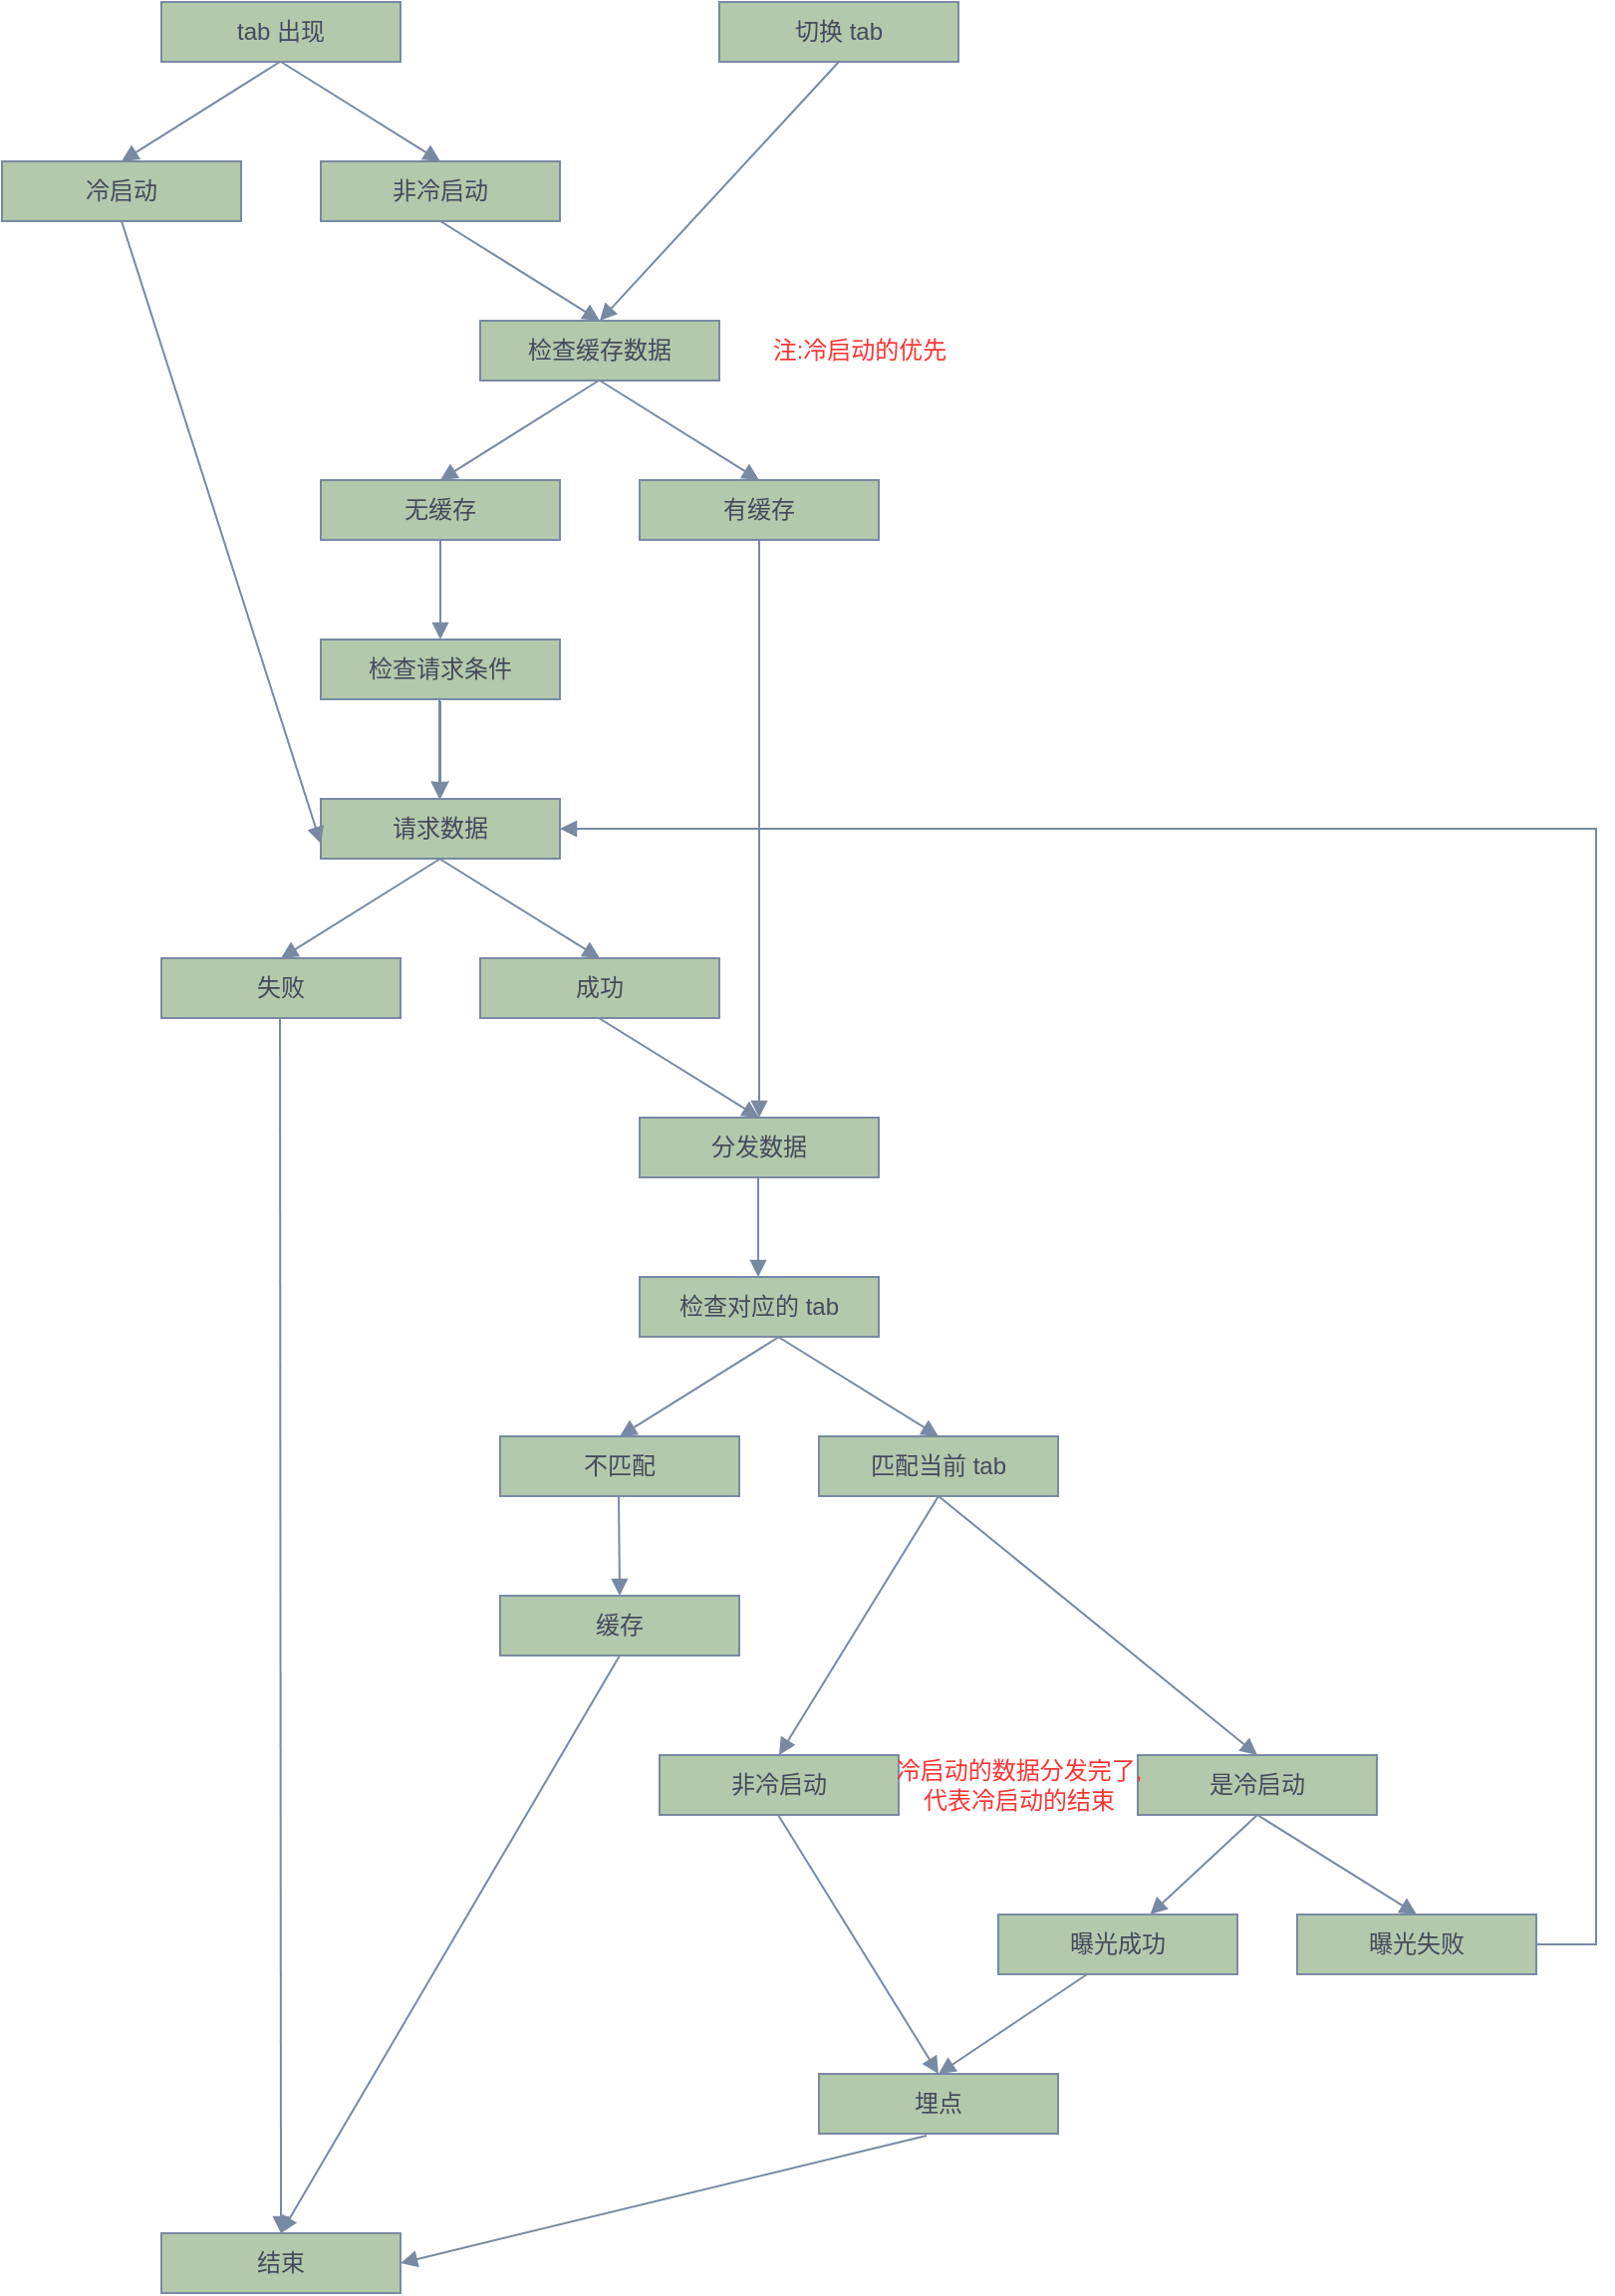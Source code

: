 <mxfile version="15.5.9" type="github">
  <diagram name="Page-1" id="13e1069c-82ec-6db2-03f1-153e76fe0fe0">
    <mxGraphModel dx="974" dy="673" grid="1" gridSize="10" guides="1" tooltips="1" connect="1" arrows="1" fold="1" page="1" pageScale="1" pageWidth="1100" pageHeight="850" background="none" math="0" shadow="0">
      <root>
        <mxCell id="0" />
        <mxCell id="1" parent="0" />
        <mxCell id="u4JBsLyCq-EBkPap4I6q-53" value="tab 出现" style="rounded=0;whiteSpace=wrap;html=1;fillColor=#B2C9AB;strokeColor=#788AA3;fontColor=#46495D;" vertex="1" parent="1">
          <mxGeometry x="240" width="120" height="30" as="geometry" />
        </mxCell>
        <mxCell id="u4JBsLyCq-EBkPap4I6q-54" value="切换 tab" style="rounded=0;whiteSpace=wrap;html=1;fillColor=#B2C9AB;strokeColor=#788AA3;fontColor=#46495D;" vertex="1" parent="1">
          <mxGeometry x="520" width="120" height="30" as="geometry" />
        </mxCell>
        <mxCell id="u4JBsLyCq-EBkPap4I6q-55" value="非冷启动" style="rounded=0;whiteSpace=wrap;html=1;fillColor=#B2C9AB;strokeColor=#788AA3;fontColor=#46495D;" vertex="1" parent="1">
          <mxGeometry x="320" y="80" width="120" height="30" as="geometry" />
        </mxCell>
        <mxCell id="u4JBsLyCq-EBkPap4I6q-56" value="请求数据" style="rounded=0;whiteSpace=wrap;html=1;fillColor=#B2C9AB;strokeColor=#788AA3;fontColor=#46495D;" vertex="1" parent="1">
          <mxGeometry x="320" y="400" width="120" height="30" as="geometry" />
        </mxCell>
        <mxCell id="u4JBsLyCq-EBkPap4I6q-57" value="" style="html=1;verticalAlign=bottom;endArrow=block;rounded=0;sourcePerimeterSpacing=1;entryX=0.5;entryY=0;entryDx=0;entryDy=0;strokeColor=#788AA3;fontColor=#46495D;" edge="1" parent="1" target="u4JBsLyCq-EBkPap4I6q-64">
          <mxGeometry x="-0.227" y="-1" width="80" relative="1" as="geometry">
            <mxPoint x="299.5" y="30" as="sourcePoint" />
            <mxPoint x="299.5" y="140" as="targetPoint" />
            <mxPoint as="offset" />
          </mxGeometry>
        </mxCell>
        <mxCell id="u4JBsLyCq-EBkPap4I6q-58" value="成功" style="rounded=0;whiteSpace=wrap;html=1;fillColor=#B2C9AB;strokeColor=#788AA3;fontColor=#46495D;" vertex="1" parent="1">
          <mxGeometry x="400" y="480" width="120" height="30" as="geometry" />
        </mxCell>
        <mxCell id="u4JBsLyCq-EBkPap4I6q-59" value="失败" style="rounded=0;whiteSpace=wrap;html=1;fillColor=#B2C9AB;strokeColor=#788AA3;fontColor=#46495D;" vertex="1" parent="1">
          <mxGeometry x="240" y="480" width="120" height="30" as="geometry" />
        </mxCell>
        <mxCell id="u4JBsLyCq-EBkPap4I6q-60" value="检查缓存数据" style="rounded=0;whiteSpace=wrap;html=1;fillColor=#B2C9AB;strokeColor=#788AA3;fontColor=#46495D;" vertex="1" parent="1">
          <mxGeometry x="400" y="160" width="120" height="30" as="geometry" />
        </mxCell>
        <mxCell id="u4JBsLyCq-EBkPap4I6q-61" value="有缓存" style="rounded=0;whiteSpace=wrap;html=1;fillColor=#B2C9AB;strokeColor=#788AA3;fontColor=#46495D;" vertex="1" parent="1">
          <mxGeometry x="480" y="240" width="120" height="30" as="geometry" />
        </mxCell>
        <mxCell id="u4JBsLyCq-EBkPap4I6q-62" value="无缓存" style="rounded=0;whiteSpace=wrap;html=1;fillColor=#B2C9AB;strokeColor=#788AA3;fontColor=#46495D;" vertex="1" parent="1">
          <mxGeometry x="320" y="240" width="120" height="30" as="geometry" />
        </mxCell>
        <mxCell id="u4JBsLyCq-EBkPap4I6q-63" value="不匹配" style="rounded=0;whiteSpace=wrap;html=1;fillColor=#B2C9AB;strokeColor=#788AA3;fontColor=#46495D;" vertex="1" parent="1">
          <mxGeometry x="410" y="720" width="120" height="30" as="geometry" />
        </mxCell>
        <mxCell id="u4JBsLyCq-EBkPap4I6q-64" value="冷启动" style="rounded=0;whiteSpace=wrap;html=1;fillColor=#B2C9AB;strokeColor=#788AA3;fontColor=#46495D;" vertex="1" parent="1">
          <mxGeometry x="160" y="80" width="120" height="30" as="geometry" />
        </mxCell>
        <mxCell id="u4JBsLyCq-EBkPap4I6q-65" value="匹配当前 tab" style="rounded=0;whiteSpace=wrap;html=1;fillColor=#B2C9AB;strokeColor=#788AA3;fontColor=#46495D;" vertex="1" parent="1">
          <mxGeometry x="570" y="720" width="120" height="30" as="geometry" />
        </mxCell>
        <mxCell id="u4JBsLyCq-EBkPap4I6q-66" value="" style="html=1;verticalAlign=bottom;endArrow=block;rounded=0;sourcePerimeterSpacing=1;entryX=0.5;entryY=0;entryDx=0;entryDy=0;strokeColor=#788AA3;fontColor=#46495D;" edge="1" parent="1" target="u4JBsLyCq-EBkPap4I6q-55">
          <mxGeometry x="-0.227" y="-1" width="80" relative="1" as="geometry">
            <mxPoint x="300" y="30" as="sourcePoint" />
            <mxPoint x="350" y="110" as="targetPoint" />
            <mxPoint as="offset" />
          </mxGeometry>
        </mxCell>
        <mxCell id="u4JBsLyCq-EBkPap4I6q-67" value="" style="html=1;verticalAlign=bottom;endArrow=block;rounded=0;sourcePerimeterSpacing=1;exitX=0.5;exitY=1;exitDx=0;exitDy=0;entryX=0;entryY=0.75;entryDx=0;entryDy=0;strokeColor=#788AA3;fontColor=#46495D;" edge="1" parent="1" source="u4JBsLyCq-EBkPap4I6q-64" target="u4JBsLyCq-EBkPap4I6q-56">
          <mxGeometry x="-0.227" y="-1" width="80" relative="1" as="geometry">
            <mxPoint x="229.5" y="110" as="sourcePoint" />
            <mxPoint x="320" y="335" as="targetPoint" />
            <mxPoint as="offset" />
          </mxGeometry>
        </mxCell>
        <mxCell id="u4JBsLyCq-EBkPap4I6q-68" value="" style="html=1;verticalAlign=bottom;endArrow=block;rounded=0;sourcePerimeterSpacing=1;strokeColor=#788AA3;fontColor=#46495D;" edge="1" parent="1">
          <mxGeometry x="-0.227" y="-1" width="80" relative="1" as="geometry">
            <mxPoint x="380" y="110" as="sourcePoint" />
            <mxPoint x="460" y="160" as="targetPoint" />
            <mxPoint as="offset" />
          </mxGeometry>
        </mxCell>
        <mxCell id="u4JBsLyCq-EBkPap4I6q-69" value="" style="html=1;verticalAlign=bottom;endArrow=block;rounded=0;sourcePerimeterSpacing=1;entryX=0.5;entryY=0;entryDx=0;entryDy=0;strokeColor=#788AA3;fontColor=#46495D;" edge="1" parent="1" target="u4JBsLyCq-EBkPap4I6q-60">
          <mxGeometry x="-0.227" y="-1" width="80" relative="1" as="geometry">
            <mxPoint x="580" y="30" as="sourcePoint" />
            <mxPoint x="690" y="40" as="targetPoint" />
            <mxPoint as="offset" />
          </mxGeometry>
        </mxCell>
        <mxCell id="u4JBsLyCq-EBkPap4I6q-70" value="" style="html=1;verticalAlign=bottom;endArrow=block;rounded=0;sourcePerimeterSpacing=1;entryX=0.5;entryY=0;entryDx=0;entryDy=0;strokeColor=#788AA3;fontColor=#46495D;" edge="1" parent="1" target="u4JBsLyCq-EBkPap4I6q-62">
          <mxGeometry x="-0.227" y="-1" width="80" relative="1" as="geometry">
            <mxPoint x="459.5" y="190" as="sourcePoint" />
            <mxPoint x="459.5" y="280" as="targetPoint" />
            <mxPoint as="offset" />
          </mxGeometry>
        </mxCell>
        <mxCell id="u4JBsLyCq-EBkPap4I6q-71" value="" style="html=1;verticalAlign=bottom;endArrow=block;rounded=0;sourcePerimeterSpacing=1;entryX=0.5;entryY=0;entryDx=0;entryDy=0;strokeColor=#788AA3;fontColor=#46495D;" edge="1" parent="1">
          <mxGeometry x="-0.227" y="-1" width="80" relative="1" as="geometry">
            <mxPoint x="540" y="270" as="sourcePoint" />
            <mxPoint x="540" y="560" as="targetPoint" />
            <mxPoint as="offset" />
          </mxGeometry>
        </mxCell>
        <mxCell id="u4JBsLyCq-EBkPap4I6q-72" value="" style="html=1;verticalAlign=bottom;endArrow=block;rounded=0;sourcePerimeterSpacing=1;entryX=0.5;entryY=0;entryDx=0;entryDy=0;strokeColor=#788AA3;fontColor=#46495D;" edge="1" parent="1" target="u4JBsLyCq-EBkPap4I6q-61">
          <mxGeometry x="-0.227" y="-1" width="80" relative="1" as="geometry">
            <mxPoint x="460" y="190" as="sourcePoint" />
            <mxPoint x="570" y="200" as="targetPoint" />
            <mxPoint as="offset" />
          </mxGeometry>
        </mxCell>
        <mxCell id="u4JBsLyCq-EBkPap4I6q-73" value="" style="html=1;verticalAlign=bottom;endArrow=block;rounded=0;sourcePerimeterSpacing=1;entryX=0.5;entryY=0;entryDx=0;entryDy=0;entryPerimeter=0;strokeColor=#788AA3;fontColor=#46495D;" edge="1" parent="1" target="u4JBsLyCq-EBkPap4I6q-85">
          <mxGeometry x="-0.227" y="-1" width="80" relative="1" as="geometry">
            <mxPoint x="380" y="270" as="sourcePoint" />
            <mxPoint x="380" y="310" as="targetPoint" />
            <mxPoint as="offset" />
          </mxGeometry>
        </mxCell>
        <mxCell id="u4JBsLyCq-EBkPap4I6q-74" value="" style="html=1;verticalAlign=bottom;endArrow=block;rounded=0;sourcePerimeterSpacing=1;entryX=0.5;entryY=0;entryDx=0;entryDy=0;exitX=0.5;exitY=1;exitDx=0;exitDy=0;strokeColor=#788AA3;fontColor=#46495D;" edge="1" parent="1" source="u4JBsLyCq-EBkPap4I6q-56" target="u4JBsLyCq-EBkPap4I6q-59">
          <mxGeometry x="-0.227" y="-1" width="80" relative="1" as="geometry">
            <mxPoint x="379.5" y="415" as="sourcePoint" />
            <mxPoint x="379.5" y="505" as="targetPoint" />
            <mxPoint as="offset" />
          </mxGeometry>
        </mxCell>
        <mxCell id="u4JBsLyCq-EBkPap4I6q-75" value="" style="html=1;verticalAlign=bottom;endArrow=block;rounded=0;sourcePerimeterSpacing=1;strokeColor=#788AA3;fontColor=#46495D;" edge="1" parent="1">
          <mxGeometry x="-0.227" y="-1" width="80" relative="1" as="geometry">
            <mxPoint x="379.5" y="430" as="sourcePoint" />
            <mxPoint x="460" y="480" as="targetPoint" />
            <mxPoint as="offset" />
          </mxGeometry>
        </mxCell>
        <mxCell id="u4JBsLyCq-EBkPap4I6q-76" value="" style="html=1;verticalAlign=bottom;endArrow=block;rounded=0;sourcePerimeterSpacing=1;entryX=0.5;entryY=0;entryDx=0;entryDy=0;strokeColor=#788AA3;fontColor=#46495D;" edge="1" parent="1" target="u4JBsLyCq-EBkPap4I6q-81">
          <mxGeometry x="-0.227" y="-1" width="80" relative="1" as="geometry">
            <mxPoint x="299.5" y="510" as="sourcePoint" />
            <mxPoint x="310" y="1130" as="targetPoint" />
            <mxPoint as="offset" />
          </mxGeometry>
        </mxCell>
        <mxCell id="u4JBsLyCq-EBkPap4I6q-77" value="" style="html=1;verticalAlign=bottom;endArrow=block;rounded=0;sourcePerimeterSpacing=1;entryX=0.5;entryY=0;entryDx=0;entryDy=0;strokeColor=#788AA3;fontColor=#46495D;" edge="1" parent="1">
          <mxGeometry x="-0.227" y="-1" width="80" relative="1" as="geometry">
            <mxPoint x="459.5" y="510" as="sourcePoint" />
            <mxPoint x="540" y="560" as="targetPoint" />
            <mxPoint as="offset" />
          </mxGeometry>
        </mxCell>
        <mxCell id="u4JBsLyCq-EBkPap4I6q-78" value="" style="html=1;verticalAlign=bottom;endArrow=block;rounded=0;sourcePerimeterSpacing=1;entryX=0.5;entryY=0;entryDx=0;entryDy=0;exitX=0.5;exitY=1;exitDx=0;exitDy=0;strokeColor=#788AA3;fontColor=#46495D;" edge="1" parent="1" target="u4JBsLyCq-EBkPap4I6q-63">
          <mxGeometry x="-0.227" y="-1" width="80" relative="1" as="geometry">
            <mxPoint x="550" y="670" as="sourcePoint" />
            <mxPoint x="549.5" y="750" as="targetPoint" />
            <mxPoint as="offset" />
          </mxGeometry>
        </mxCell>
        <mxCell id="u4JBsLyCq-EBkPap4I6q-79" value="" style="html=1;verticalAlign=bottom;endArrow=block;rounded=0;sourcePerimeterSpacing=1;entryX=0.5;entryY=0;entryDx=0;entryDy=0;strokeColor=#788AA3;fontColor=#46495D;" edge="1" parent="1" target="u4JBsLyCq-EBkPap4I6q-65">
          <mxGeometry x="-0.227" y="-1" width="80" relative="1" as="geometry">
            <mxPoint x="549.5" y="670" as="sourcePoint" />
            <mxPoint x="549.5" y="760" as="targetPoint" />
            <mxPoint as="offset" />
          </mxGeometry>
        </mxCell>
        <mxCell id="u4JBsLyCq-EBkPap4I6q-80" value="" style="html=1;verticalAlign=bottom;endArrow=block;rounded=0;sourcePerimeterSpacing=1;entryX=0.5;entryY=0;entryDx=0;entryDy=0;exitX=0.5;exitY=1;exitDx=0;exitDy=0;strokeColor=#788AA3;fontColor=#46495D;" edge="1" parent="1" source="u4JBsLyCq-EBkPap4I6q-98" target="u4JBsLyCq-EBkPap4I6q-81">
          <mxGeometry x="-0.227" y="-1" width="80" relative="1" as="geometry">
            <mxPoint x="430" y="860" as="sourcePoint" />
            <mxPoint x="469.5" y="840" as="targetPoint" />
            <mxPoint as="offset" />
          </mxGeometry>
        </mxCell>
        <mxCell id="u4JBsLyCq-EBkPap4I6q-81" value="结束" style="rounded=0;whiteSpace=wrap;html=1;fillColor=#B2C9AB;strokeColor=#788AA3;fontColor=#46495D;" vertex="1" parent="1">
          <mxGeometry x="240" y="1120" width="120" height="30" as="geometry" />
        </mxCell>
        <mxCell id="u4JBsLyCq-EBkPap4I6q-82" value="埋点" style="rounded=0;whiteSpace=wrap;html=1;fillColor=#B2C9AB;strokeColor=#788AA3;fontColor=#46495D;" vertex="1" parent="1">
          <mxGeometry x="570" y="1040" width="120" height="30" as="geometry" />
        </mxCell>
        <mxCell id="u4JBsLyCq-EBkPap4I6q-83" value="" style="html=1;verticalAlign=bottom;endArrow=block;rounded=0;sourcePerimeterSpacing=1;entryX=1;entryY=0.5;entryDx=0;entryDy=0;exitX=0.45;exitY=1.033;exitDx=0;exitDy=0;exitPerimeter=0;strokeColor=#788AA3;fontColor=#46495D;" edge="1" parent="1" source="u4JBsLyCq-EBkPap4I6q-82" target="u4JBsLyCq-EBkPap4I6q-81">
          <mxGeometry x="-0.227" y="-1" width="80" relative="1" as="geometry">
            <mxPoint x="629.5" y="910" as="sourcePoint" />
            <mxPoint x="629.5" y="1000" as="targetPoint" />
            <mxPoint as="offset" />
          </mxGeometry>
        </mxCell>
        <mxCell id="u4JBsLyCq-EBkPap4I6q-84" value="" style="edgeStyle=orthogonalEdgeStyle;rounded=0;orthogonalLoop=1;jettySize=auto;html=1;sourcePerimeterSpacing=1;strokeColor=#788AA3;fontColor=#46495D;" edge="1" parent="1" source="u4JBsLyCq-EBkPap4I6q-85" target="u4JBsLyCq-EBkPap4I6q-56">
          <mxGeometry relative="1" as="geometry" />
        </mxCell>
        <mxCell id="u4JBsLyCq-EBkPap4I6q-85" value="检查请求条件" style="rounded=0;whiteSpace=wrap;html=1;fillColor=#B2C9AB;strokeColor=#788AA3;fontColor=#46495D;" vertex="1" parent="1">
          <mxGeometry x="320" y="320" width="120" height="30" as="geometry" />
        </mxCell>
        <mxCell id="u4JBsLyCq-EBkPap4I6q-86" value="" style="html=1;verticalAlign=bottom;endArrow=block;rounded=0;sourcePerimeterSpacing=1;entryX=0.5;entryY=0;entryDx=0;entryDy=0;entryPerimeter=0;strokeColor=#788AA3;fontColor=#46495D;" edge="1" parent="1">
          <mxGeometry x="-0.227" y="-1" width="80" relative="1" as="geometry">
            <mxPoint x="379.5" y="350" as="sourcePoint" />
            <mxPoint x="379.5" y="400" as="targetPoint" />
            <mxPoint as="offset" />
          </mxGeometry>
        </mxCell>
        <mxCell id="u4JBsLyCq-EBkPap4I6q-87" value="非冷启动" style="rounded=0;whiteSpace=wrap;html=1;fillColor=#B2C9AB;strokeColor=#788AA3;fontColor=#46495D;" vertex="1" parent="1">
          <mxGeometry x="490" y="880" width="120" height="30" as="geometry" />
        </mxCell>
        <mxCell id="u4JBsLyCq-EBkPap4I6q-88" value="是冷启动" style="rounded=0;whiteSpace=wrap;html=1;fillColor=#B2C9AB;strokeColor=#788AA3;fontColor=#46495D;" vertex="1" parent="1">
          <mxGeometry x="730" y="880" width="120" height="30" as="geometry" />
        </mxCell>
        <mxCell id="u4JBsLyCq-EBkPap4I6q-89" value="" style="html=1;verticalAlign=bottom;endArrow=block;rounded=0;sourcePerimeterSpacing=1;entryX=0.5;entryY=0;entryDx=0;entryDy=0;exitX=0.5;exitY=1;exitDx=0;exitDy=0;strokeColor=#788AA3;fontColor=#46495D;" edge="1" parent="1" source="u4JBsLyCq-EBkPap4I6q-65" target="u4JBsLyCq-EBkPap4I6q-87">
          <mxGeometry x="-0.227" y="-1" width="80" relative="1" as="geometry">
            <mxPoint x="629.5" y="830" as="sourcePoint" />
            <mxPoint x="630" y="880" as="targetPoint" />
            <mxPoint as="offset" />
          </mxGeometry>
        </mxCell>
        <mxCell id="u4JBsLyCq-EBkPap4I6q-90" value="" style="html=1;verticalAlign=bottom;endArrow=block;rounded=0;sourcePerimeterSpacing=1;entryX=0.5;entryY=0;entryDx=0;entryDy=0;strokeColor=#788AA3;fontColor=#46495D;" edge="1" parent="1" target="u4JBsLyCq-EBkPap4I6q-88">
          <mxGeometry x="-0.227" y="-1" width="80" relative="1" as="geometry">
            <mxPoint x="630" y="750" as="sourcePoint" />
            <mxPoint x="620" y="920" as="targetPoint" />
            <mxPoint as="offset" />
          </mxGeometry>
        </mxCell>
        <mxCell id="u4JBsLyCq-EBkPap4I6q-91" value="" style="html=1;verticalAlign=bottom;endArrow=block;rounded=0;sourcePerimeterSpacing=1;entryX=0.5;entryY=0;entryDx=0;entryDy=0;strokeColor=#788AA3;fontColor=#46495D;" edge="1" parent="1" target="u4JBsLyCq-EBkPap4I6q-82">
          <mxGeometry x="-0.227" y="-1" width="80" relative="1" as="geometry">
            <mxPoint x="549.5" y="910" as="sourcePoint" />
            <mxPoint x="550" y="960" as="targetPoint" />
            <mxPoint as="offset" />
          </mxGeometry>
        </mxCell>
        <mxCell id="u4JBsLyCq-EBkPap4I6q-92" value="" style="html=1;verticalAlign=bottom;endArrow=block;rounded=0;sourcePerimeterSpacing=1;exitX=1;exitY=0.5;exitDx=0;exitDy=0;entryX=1;entryY=0.5;entryDx=0;entryDy=0;strokeColor=#788AA3;fontColor=#46495D;" edge="1" parent="1" source="u4JBsLyCq-EBkPap4I6q-96" target="u4JBsLyCq-EBkPap4I6q-56">
          <mxGeometry x="-0.227" y="-1" width="80" relative="1" as="geometry">
            <mxPoint x="980" y="860" as="sourcePoint" />
            <mxPoint x="450" y="410" as="targetPoint" />
            <Array as="points">
              <mxPoint x="960" y="975" />
              <mxPoint x="960" y="415" />
            </Array>
            <mxPoint as="offset" />
          </mxGeometry>
        </mxCell>
        <mxCell id="u4JBsLyCq-EBkPap4I6q-93" value="" style="html=1;verticalAlign=bottom;endArrow=block;rounded=0;sourcePerimeterSpacing=1;exitX=0.5;exitY=1;exitDx=0;exitDy=0;strokeColor=#788AA3;fontColor=#46495D;" edge="1" parent="1" source="u4JBsLyCq-EBkPap4I6q-88" target="u4JBsLyCq-EBkPap4I6q-95">
          <mxGeometry x="-0.227" y="-1" width="80" relative="1" as="geometry">
            <mxPoint x="770" y="930" as="sourcePoint" />
            <mxPoint x="980.5" y="760" as="targetPoint" />
            <mxPoint as="offset" />
          </mxGeometry>
        </mxCell>
        <mxCell id="u4JBsLyCq-EBkPap4I6q-94" value="" style="html=1;verticalAlign=bottom;endArrow=block;rounded=0;sourcePerimeterSpacing=1;entryX=0.5;entryY=0;entryDx=0;entryDy=0;strokeColor=#788AA3;fontColor=#46495D;" edge="1" parent="1" target="u4JBsLyCq-EBkPap4I6q-82">
          <mxGeometry x="-0.227" y="-1" width="80" relative="1" as="geometry">
            <mxPoint x="719.5" y="980" as="sourcePoint" />
            <mxPoint x="720" y="1030" as="targetPoint" />
            <mxPoint as="offset" />
          </mxGeometry>
        </mxCell>
        <mxCell id="u4JBsLyCq-EBkPap4I6q-95" value="曝光成功" style="rounded=0;whiteSpace=wrap;html=1;fillColor=#B2C9AB;strokeColor=#788AA3;fontColor=#46495D;" vertex="1" parent="1">
          <mxGeometry x="660" y="960" width="120" height="30" as="geometry" />
        </mxCell>
        <mxCell id="u4JBsLyCq-EBkPap4I6q-96" value="曝光失败" style="rounded=0;whiteSpace=wrap;html=1;fillColor=#B2C9AB;strokeColor=#788AA3;fontColor=#46495D;" vertex="1" parent="1">
          <mxGeometry x="810" y="960" width="120" height="30" as="geometry" />
        </mxCell>
        <mxCell id="u4JBsLyCq-EBkPap4I6q-97" value="" style="html=1;verticalAlign=bottom;endArrow=block;rounded=0;sourcePerimeterSpacing=1;entryX=0.5;entryY=0;entryDx=0;entryDy=0;strokeColor=#788AA3;fontColor=#46495D;" edge="1" parent="1" target="u4JBsLyCq-EBkPap4I6q-96">
          <mxGeometry x="-0.227" y="-1" width="80" relative="1" as="geometry">
            <mxPoint x="790" y="910" as="sourcePoint" />
            <mxPoint x="790" y="950" as="targetPoint" />
            <mxPoint as="offset" />
          </mxGeometry>
        </mxCell>
        <mxCell id="u4JBsLyCq-EBkPap4I6q-98" value="缓存" style="rounded=0;whiteSpace=wrap;html=1;fillColor=#B2C9AB;strokeColor=#788AA3;fontColor=#46495D;" vertex="1" parent="1">
          <mxGeometry x="410" y="800" width="120" height="30" as="geometry" />
        </mxCell>
        <mxCell id="u4JBsLyCq-EBkPap4I6q-99" value="" style="html=1;verticalAlign=bottom;endArrow=block;rounded=0;sourcePerimeterSpacing=1;strokeColor=#788AA3;fontColor=#46495D;" edge="1" parent="1">
          <mxGeometry x="-0.227" y="-1" width="80" relative="1" as="geometry">
            <mxPoint x="469.5" y="750" as="sourcePoint" />
            <mxPoint x="470" y="800" as="targetPoint" />
            <mxPoint as="offset" />
          </mxGeometry>
        </mxCell>
        <mxCell id="u4JBsLyCq-EBkPap4I6q-100" value="分发数据" style="rounded=0;whiteSpace=wrap;html=1;fillColor=#B2C9AB;strokeColor=#788AA3;fontColor=#46495D;" vertex="1" parent="1">
          <mxGeometry x="480" y="560" width="120" height="30" as="geometry" />
        </mxCell>
        <mxCell id="u4JBsLyCq-EBkPap4I6q-101" value="检查对应的 tab" style="rounded=0;whiteSpace=wrap;html=1;fillColor=#B2C9AB;strokeColor=#788AA3;fontColor=#46495D;" vertex="1" parent="1">
          <mxGeometry x="480" y="640" width="120" height="30" as="geometry" />
        </mxCell>
        <mxCell id="u4JBsLyCq-EBkPap4I6q-102" value="" style="html=1;verticalAlign=bottom;endArrow=block;rounded=0;sourcePerimeterSpacing=1;entryX=0.5;entryY=0;entryDx=0;entryDy=0;entryPerimeter=0;strokeColor=#788AA3;fontColor=#46495D;" edge="1" parent="1">
          <mxGeometry x="-0.227" y="-1" width="80" relative="1" as="geometry">
            <mxPoint x="539.5" y="590" as="sourcePoint" />
            <mxPoint x="539.5" y="640" as="targetPoint" />
            <mxPoint as="offset" />
          </mxGeometry>
        </mxCell>
        <mxCell id="u4JBsLyCq-EBkPap4I6q-103" value="&lt;font color=&quot;#ff3333&quot;&gt;注:冷启动的优先&lt;/font&gt;" style="text;html=1;align=center;verticalAlign=middle;resizable=0;points=[];autosize=1;strokeColor=none;fillColor=none;fontColor=#46495D;" vertex="1" parent="1">
          <mxGeometry x="540" y="165" width="100" height="20" as="geometry" />
        </mxCell>
        <mxCell id="u4JBsLyCq-EBkPap4I6q-104" value="冷启动的数据分发完了,&lt;br&gt;代表冷启动的结束" style="text;html=1;align=center;verticalAlign=middle;resizable=0;points=[];autosize=1;strokeColor=none;fillColor=none;fontColor=#FF3333;" vertex="1" parent="1">
          <mxGeometry x="600" y="880" width="140" height="30" as="geometry" />
        </mxCell>
      </root>
    </mxGraphModel>
  </diagram>
</mxfile>

